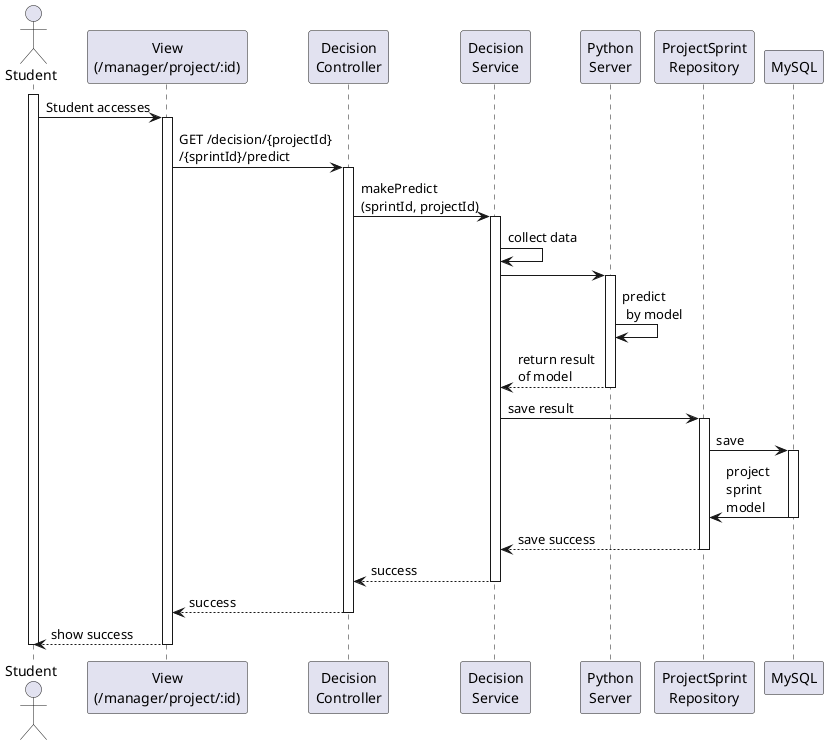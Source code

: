 @startuml
actor "Student" as SV
participant "View\n(/manager/project/:id)" as View
participant "Decision\nController" as Controller
participant "Decision\nService" as Service
participant "Python\nServer" as Python
participant "ProjectSprint\nRepository" as Repo
participant "MySQL" as MySQL

activate SV
SV -> View : Student accesses
activate View
View -> Controller: GET /decision/{projectId}\n/{sprintId}/predict
activate Controller
Controller -> Service: makePredict\n(sprintId, projectId)
activate Service
Service -> Service: collect data
Service -> Python:
activate Python
Python -> Python: predict \n by model
Python --> Service: return result \nof model
deactivate Python
Service -> Repo: save result
activate Repo
Repo -> MySQL: save
activate MySQL
MySQL -> Repo: project \nsprint \nmodel
deactivate MySQL
Repo --> Service: save success
deactivate Repo
Service --> Controller: success
deactivate Service
Controller --> View: success
deactivate Controller
View --> SV: show success
deactivate View
deactivate SV

@enduml